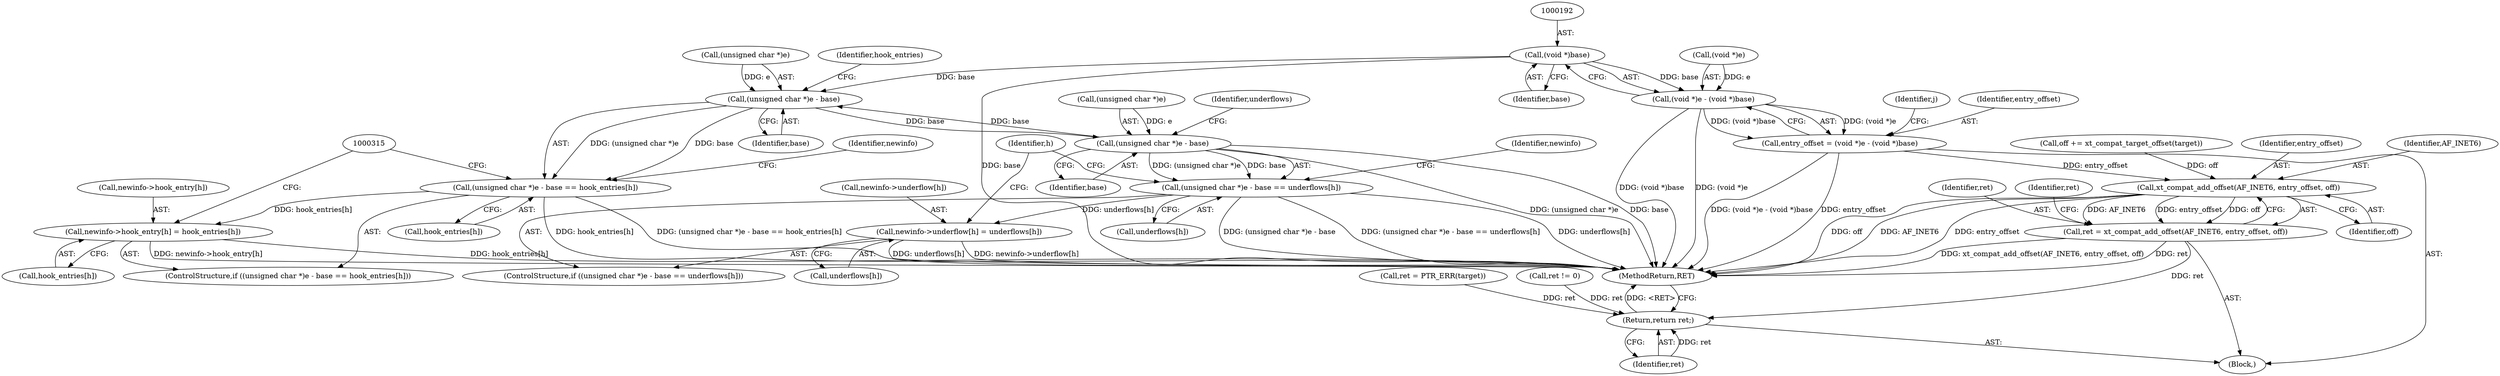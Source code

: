 digraph "0_linux_ce683e5f9d045e5d67d1312a42b359cb2ab2a13c_3@pointer" {
"1000191" [label="(Call,(void *)base)"];
"1000187" [label="(Call,(void *)e - (void *)base)"];
"1000185" [label="(Call,entry_offset = (void *)e - (void *)base)"];
"1000275" [label="(Call,xt_compat_add_offset(AF_INET6, entry_offset, off))"];
"1000273" [label="(Call,ret = xt_compat_add_offset(AF_INET6, entry_offset, off))"];
"1000376" [label="(Return,return ret;)"];
"1000294" [label="(Call,(unsigned char *)e - base)"];
"1000293" [label="(Call,(unsigned char *)e - base == hook_entries[h])"];
"1000302" [label="(Call,newinfo->hook_entry[h] = hook_entries[h])"];
"1000313" [label="(Call,(unsigned char *)e - base)"];
"1000312" [label="(Call,(unsigned char *)e - base == underflows[h])"];
"1000321" [label="(Call,newinfo->underflow[h] = underflows[h])"];
"1000324" [label="(Identifier,newinfo)"];
"1000265" [label="(Call,off += xt_compat_target_offset(target))"];
"1000312" [label="(Call,(unsigned char *)e - base == underflows[h])"];
"1000274" [label="(Identifier,ret)"];
"1000111" [label="(Block,)"];
"1000277" [label="(Identifier,entry_offset)"];
"1000308" [label="(Call,hook_entries[h])"];
"1000302" [label="(Call,newinfo->hook_entry[h] = hook_entries[h])"];
"1000299" [label="(Call,hook_entries[h])"];
"1000278" [label="(Identifier,off)"];
"1000303" [label="(Call,newinfo->hook_entry[h])"];
"1000327" [label="(Call,underflows[h])"];
"1000251" [label="(Call,ret = PTR_ERR(target))"];
"1000298" [label="(Identifier,base)"];
"1000295" [label="(Call,(unsigned char *)e)"];
"1000275" [label="(Call,xt_compat_add_offset(AF_INET6, entry_offset, off))"];
"1000293" [label="(Call,(unsigned char *)e - base == hook_entries[h])"];
"1000311" [label="(ControlStructure,if ((unsigned char *)e - base == underflows[h]))"];
"1000319" [label="(Identifier,underflows)"];
"1000193" [label="(Identifier,base)"];
"1000276" [label="(Identifier,AF_INET6)"];
"1000300" [label="(Identifier,hook_entries)"];
"1000191" [label="(Call,(void *)base)"];
"1000376" [label="(Return,return ret;)"];
"1000186" [label="(Identifier,entry_offset)"];
"1000322" [label="(Call,newinfo->underflow[h])"];
"1000187" [label="(Call,(void *)e - (void *)base)"];
"1000318" [label="(Call,underflows[h])"];
"1000377" [label="(Identifier,ret)"];
"1000294" [label="(Call,(unsigned char *)e - base)"];
"1000195" [label="(Identifier,j)"];
"1000210" [label="(Call,ret != 0)"];
"1000313" [label="(Call,(unsigned char *)e - base)"];
"1000273" [label="(Call,ret = xt_compat_add_offset(AF_INET6, entry_offset, off))"];
"1000280" [label="(Identifier,ret)"];
"1000378" [label="(MethodReturn,RET)"];
"1000317" [label="(Identifier,base)"];
"1000185" [label="(Call,entry_offset = (void *)e - (void *)base)"];
"1000321" [label="(Call,newinfo->underflow[h] = underflows[h])"];
"1000292" [label="(ControlStructure,if ((unsigned char *)e - base == hook_entries[h]))"];
"1000314" [label="(Call,(unsigned char *)e)"];
"1000305" [label="(Identifier,newinfo)"];
"1000188" [label="(Call,(void *)e)"];
"1000290" [label="(Identifier,h)"];
"1000191" -> "1000187"  [label="AST: "];
"1000191" -> "1000193"  [label="CFG: "];
"1000192" -> "1000191"  [label="AST: "];
"1000193" -> "1000191"  [label="AST: "];
"1000187" -> "1000191"  [label="CFG: "];
"1000191" -> "1000378"  [label="DDG: base"];
"1000191" -> "1000187"  [label="DDG: base"];
"1000191" -> "1000294"  [label="DDG: base"];
"1000187" -> "1000185"  [label="AST: "];
"1000188" -> "1000187"  [label="AST: "];
"1000185" -> "1000187"  [label="CFG: "];
"1000187" -> "1000378"  [label="DDG: (void *)e"];
"1000187" -> "1000378"  [label="DDG: (void *)base"];
"1000187" -> "1000185"  [label="DDG: (void *)e"];
"1000187" -> "1000185"  [label="DDG: (void *)base"];
"1000188" -> "1000187"  [label="DDG: e"];
"1000185" -> "1000111"  [label="AST: "];
"1000186" -> "1000185"  [label="AST: "];
"1000195" -> "1000185"  [label="CFG: "];
"1000185" -> "1000378"  [label="DDG: entry_offset"];
"1000185" -> "1000378"  [label="DDG: (void *)e - (void *)base"];
"1000185" -> "1000275"  [label="DDG: entry_offset"];
"1000275" -> "1000273"  [label="AST: "];
"1000275" -> "1000278"  [label="CFG: "];
"1000276" -> "1000275"  [label="AST: "];
"1000277" -> "1000275"  [label="AST: "];
"1000278" -> "1000275"  [label="AST: "];
"1000273" -> "1000275"  [label="CFG: "];
"1000275" -> "1000378"  [label="DDG: off"];
"1000275" -> "1000378"  [label="DDG: AF_INET6"];
"1000275" -> "1000378"  [label="DDG: entry_offset"];
"1000275" -> "1000273"  [label="DDG: AF_INET6"];
"1000275" -> "1000273"  [label="DDG: entry_offset"];
"1000275" -> "1000273"  [label="DDG: off"];
"1000265" -> "1000275"  [label="DDG: off"];
"1000273" -> "1000111"  [label="AST: "];
"1000274" -> "1000273"  [label="AST: "];
"1000280" -> "1000273"  [label="CFG: "];
"1000273" -> "1000378"  [label="DDG: xt_compat_add_offset(AF_INET6, entry_offset, off)"];
"1000273" -> "1000378"  [label="DDG: ret"];
"1000273" -> "1000376"  [label="DDG: ret"];
"1000376" -> "1000111"  [label="AST: "];
"1000376" -> "1000377"  [label="CFG: "];
"1000377" -> "1000376"  [label="AST: "];
"1000378" -> "1000376"  [label="CFG: "];
"1000376" -> "1000378"  [label="DDG: <RET>"];
"1000377" -> "1000376"  [label="DDG: ret"];
"1000251" -> "1000376"  [label="DDG: ret"];
"1000210" -> "1000376"  [label="DDG: ret"];
"1000294" -> "1000293"  [label="AST: "];
"1000294" -> "1000298"  [label="CFG: "];
"1000295" -> "1000294"  [label="AST: "];
"1000298" -> "1000294"  [label="AST: "];
"1000300" -> "1000294"  [label="CFG: "];
"1000294" -> "1000293"  [label="DDG: (unsigned char *)e"];
"1000294" -> "1000293"  [label="DDG: base"];
"1000295" -> "1000294"  [label="DDG: e"];
"1000313" -> "1000294"  [label="DDG: base"];
"1000294" -> "1000313"  [label="DDG: base"];
"1000293" -> "1000292"  [label="AST: "];
"1000293" -> "1000299"  [label="CFG: "];
"1000299" -> "1000293"  [label="AST: "];
"1000305" -> "1000293"  [label="CFG: "];
"1000315" -> "1000293"  [label="CFG: "];
"1000293" -> "1000378"  [label="DDG: (unsigned char *)e - base == hook_entries[h]"];
"1000293" -> "1000378"  [label="DDG: hook_entries[h]"];
"1000293" -> "1000302"  [label="DDG: hook_entries[h]"];
"1000302" -> "1000292"  [label="AST: "];
"1000302" -> "1000308"  [label="CFG: "];
"1000303" -> "1000302"  [label="AST: "];
"1000308" -> "1000302"  [label="AST: "];
"1000315" -> "1000302"  [label="CFG: "];
"1000302" -> "1000378"  [label="DDG: newinfo->hook_entry[h]"];
"1000302" -> "1000378"  [label="DDG: hook_entries[h]"];
"1000313" -> "1000312"  [label="AST: "];
"1000313" -> "1000317"  [label="CFG: "];
"1000314" -> "1000313"  [label="AST: "];
"1000317" -> "1000313"  [label="AST: "];
"1000319" -> "1000313"  [label="CFG: "];
"1000313" -> "1000378"  [label="DDG: (unsigned char *)e"];
"1000313" -> "1000378"  [label="DDG: base"];
"1000313" -> "1000312"  [label="DDG: (unsigned char *)e"];
"1000313" -> "1000312"  [label="DDG: base"];
"1000314" -> "1000313"  [label="DDG: e"];
"1000312" -> "1000311"  [label="AST: "];
"1000312" -> "1000318"  [label="CFG: "];
"1000318" -> "1000312"  [label="AST: "];
"1000324" -> "1000312"  [label="CFG: "];
"1000290" -> "1000312"  [label="CFG: "];
"1000312" -> "1000378"  [label="DDG: (unsigned char *)e - base == underflows[h]"];
"1000312" -> "1000378"  [label="DDG: underflows[h]"];
"1000312" -> "1000378"  [label="DDG: (unsigned char *)e - base"];
"1000312" -> "1000321"  [label="DDG: underflows[h]"];
"1000321" -> "1000311"  [label="AST: "];
"1000321" -> "1000327"  [label="CFG: "];
"1000322" -> "1000321"  [label="AST: "];
"1000327" -> "1000321"  [label="AST: "];
"1000290" -> "1000321"  [label="CFG: "];
"1000321" -> "1000378"  [label="DDG: newinfo->underflow[h]"];
"1000321" -> "1000378"  [label="DDG: underflows[h]"];
}
